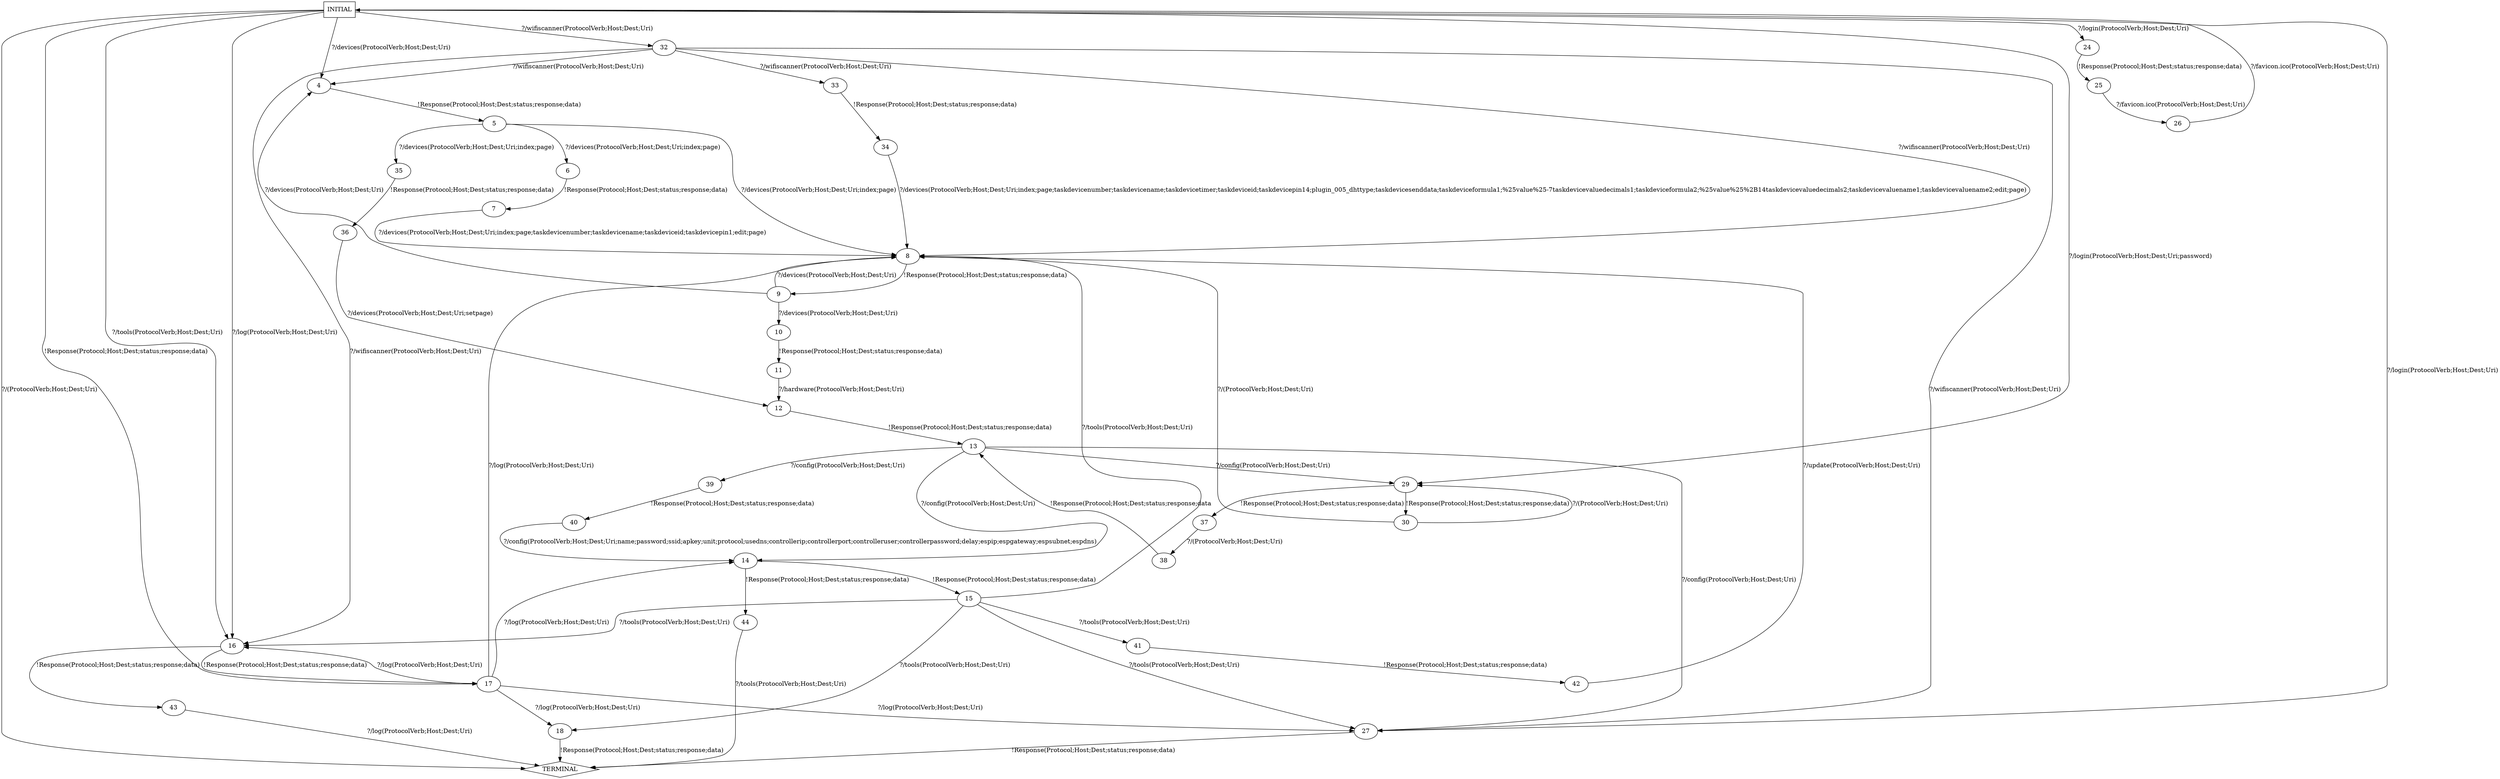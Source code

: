 digraph G {
  0 [label="INITIAL",shape=box];
  1 [label="TERMINAL",shape=diamond];
  4 [label="4"];
  5 [label="5"];
  6 [label="6"];
  7 [label="7"];
  8 [label="8"];
  9 [label="9"];
  10 [label="10"];
  11 [label="11"];
  12 [label="12"];
  13 [label="13"];
  14 [label="14"];
  15 [label="15"];
  16 [label="16"];
  17 [label="17"];
  18 [label="18"];
  24 [label="24"];
  25 [label="25"];
  26 [label="26"];
  27 [label="27"];
  29 [label="29"];
  30 [label="30"];
  32 [label="32"];
  33 [label="33"];
  34 [label="34"];
  35 [label="35"];
  36 [label="36"];
  37 [label="37"];
  38 [label="38"];
  39 [label="39"];
  40 [label="40"];
  41 [label="41"];
  42 [label="42"];
  43 [label="43"];
  44 [label="44"];
0->1  [label="?/(ProtocolVerb;Host;Dest;Uri)"];
0->4  [label="?/devices(ProtocolVerb;Host;Dest;Uri)"];
4->5  [label="!Response(Protocol;Host;Dest;status;response;data)"];
5->6  [label="?/devices(ProtocolVerb;Host;Dest;Uri;index;page)"];
5->8  [label="?/devices(ProtocolVerb;Host;Dest;Uri;index;page)"];
5->35  [label="?/devices(ProtocolVerb;Host;Dest;Uri;index;page)"];
6->7  [label="!Response(Protocol;Host;Dest;status;response;data)"];
7->8  [label="?/devices(ProtocolVerb;Host;Dest;Uri;index;page;taskdevicenumber;taskdevicename;taskdeviceid;taskdevicepin1;edit;page)"];
8->9  [label="!Response(Protocol;Host;Dest;status;response;data)"];
9->4  [label="?/devices(ProtocolVerb;Host;Dest;Uri)"];
9->8  [label="?/devices(ProtocolVerb;Host;Dest;Uri)"];
9->10  [label="?/devices(ProtocolVerb;Host;Dest;Uri)"];
10->11  [label="!Response(Protocol;Host;Dest;status;response;data)"];
11->12  [label="?/hardware(ProtocolVerb;Host;Dest;Uri)"];
12->13  [label="!Response(Protocol;Host;Dest;status;response;data)"];
13->27  [label="?/config(ProtocolVerb;Host;Dest;Uri)"];
13->29  [label="?/config(ProtocolVerb;Host;Dest;Uri)"];
13->39  [label="?/config(ProtocolVerb;Host;Dest;Uri)"];
13->14  [label="?/config(ProtocolVerb;Host;Dest;Uri)"];
14->44  [label="!Response(Protocol;Host;Dest;status;response;data)"];
14->15  [label="!Response(Protocol;Host;Dest;status;response;data)"];
15->8  [label="?/tools(ProtocolVerb;Host;Dest;Uri)"];
15->41  [label="?/tools(ProtocolVerb;Host;Dest;Uri)"];
15->27  [label="?/tools(ProtocolVerb;Host;Dest;Uri)"];
15->18  [label="?/tools(ProtocolVerb;Host;Dest;Uri)"];
15->16  [label="?/tools(ProtocolVerb;Host;Dest;Uri)"];
16->43  [label="!Response(Protocol;Host;Dest;status;response;data)"];
16->17  [label="!Response(Protocol;Host;Dest;status;response;data)"];
17->27  [label="?/log(ProtocolVerb;Host;Dest;Uri)"];
17->18  [label="?/log(ProtocolVerb;Host;Dest;Uri)"];
17->8  [label="?/log(ProtocolVerb;Host;Dest;Uri)"];
17->14  [label="?/log(ProtocolVerb;Host;Dest;Uri)"];
17->16  [label="?/log(ProtocolVerb;Host;Dest;Uri)"];
18->1  [label="!Response(Protocol;Host;Dest;status;response;data)"];
0->16  [label="?/log(ProtocolVerb;Host;Dest;Uri)"];
0->17  [label="!Response(Protocol;Host;Dest;status;response;data)"];
0->16  [label="?/tools(ProtocolVerb;Host;Dest;Uri)"];
0->27  [label="?/login(ProtocolVerb;Host;Dest;Uri)"]
0->24  [label="?/login(ProtocolVerb;Host;Dest;Uri)"]
24->25  [label="!Response(Protocol;Host;Dest;status;response;data)"];
25->26  [label="?/favicon.ico(ProtocolVerb;Host;Dest;Uri)"];
26->0  [label="?/favicon.ico(ProtocolVerb;Host;Dest;Uri)"]

0->29  [label="?/login(ProtocolVerb;Host;Dest;Uri;password)"]
29->37  [label="!Response(Protocol;Host;Dest;status;response;data)"];
29->30  [label="!Response(Protocol;Host;Dest;status;response;data)"];
30->8  [label="?/(ProtocolVerb;Host;Dest;Uri)"];
30->29  [label="?/(ProtocolVerb;Host;Dest;Uri)"];
0->32  [label="?/wifiscanner(ProtocolVerb;Host;Dest;Uri)"]
32->27  [label="?/wifiscanner(ProtocolVerb;Host;Dest;Uri)"];
32->16  [label="?/wifiscanner(ProtocolVerb;Host;Dest;Uri)"];
32->33  [label="?/wifiscanner(ProtocolVerb;Host;Dest;Uri)"];
32->4  [label="?/wifiscanner(ProtocolVerb;Host;Dest;Uri)"];
32->8  [label="?/wifiscanner(ProtocolVerb;Host;Dest;Uri)"];
33->34  [label="!Response(Protocol;Host;Dest;status;response;data)"];
34->8  [label="?/devices(ProtocolVerb;Host;Dest;Uri;index;page;taskdevicenumber;taskdevicename;taskdevicetimer;taskdeviceid;taskdevicepin14;plugin_005_dhttype;taskdevicesenddata;taskdeviceformula1;%25value%25-7taskdevicevaluedecimals1;taskdeviceformula2;%25value%25%2B14taskdevicevaluedecimals2;taskdevicevaluename1;taskdevicevaluename2;edit;page)"];
35->36  [label="!Response(Protocol;Host;Dest;status;response;data)"];
36->12  [label="?/devices(ProtocolVerb;Host;Dest;Uri;setpage)"];
37->38  [label="?/(ProtocolVerb;Host;Dest;Uri)"];
38->13  [label="!Response(Protocol;Host;Dest;status;response;data"];
39->40  [label="!Response(Protocol;Host;Dest;status;response;data)"];
40->14  [label="?/config(ProtocolVerb;Host;Dest;Uri;name;password;ssid;apkey;unit;protocol;usedns;controllerip;controllerport;controlleruser;controllerpassword;delay;espip;espgateway;espsubnet;espdns)"];
41->42  [label="!Response(Protocol;Host;Dest;status;response;data)"];
42->8  [label="?/update(ProtocolVerb;Host;Dest;Uri)"];
27->1  [label="!Response(Protocol;Host;Dest;status;response;data)"]
43->1  [label="?/log(ProtocolVerb;Host;Dest;Uri)"]
44->1  [label="?/tools(ProtocolVerb;Host;Dest;Uri)"]
}
